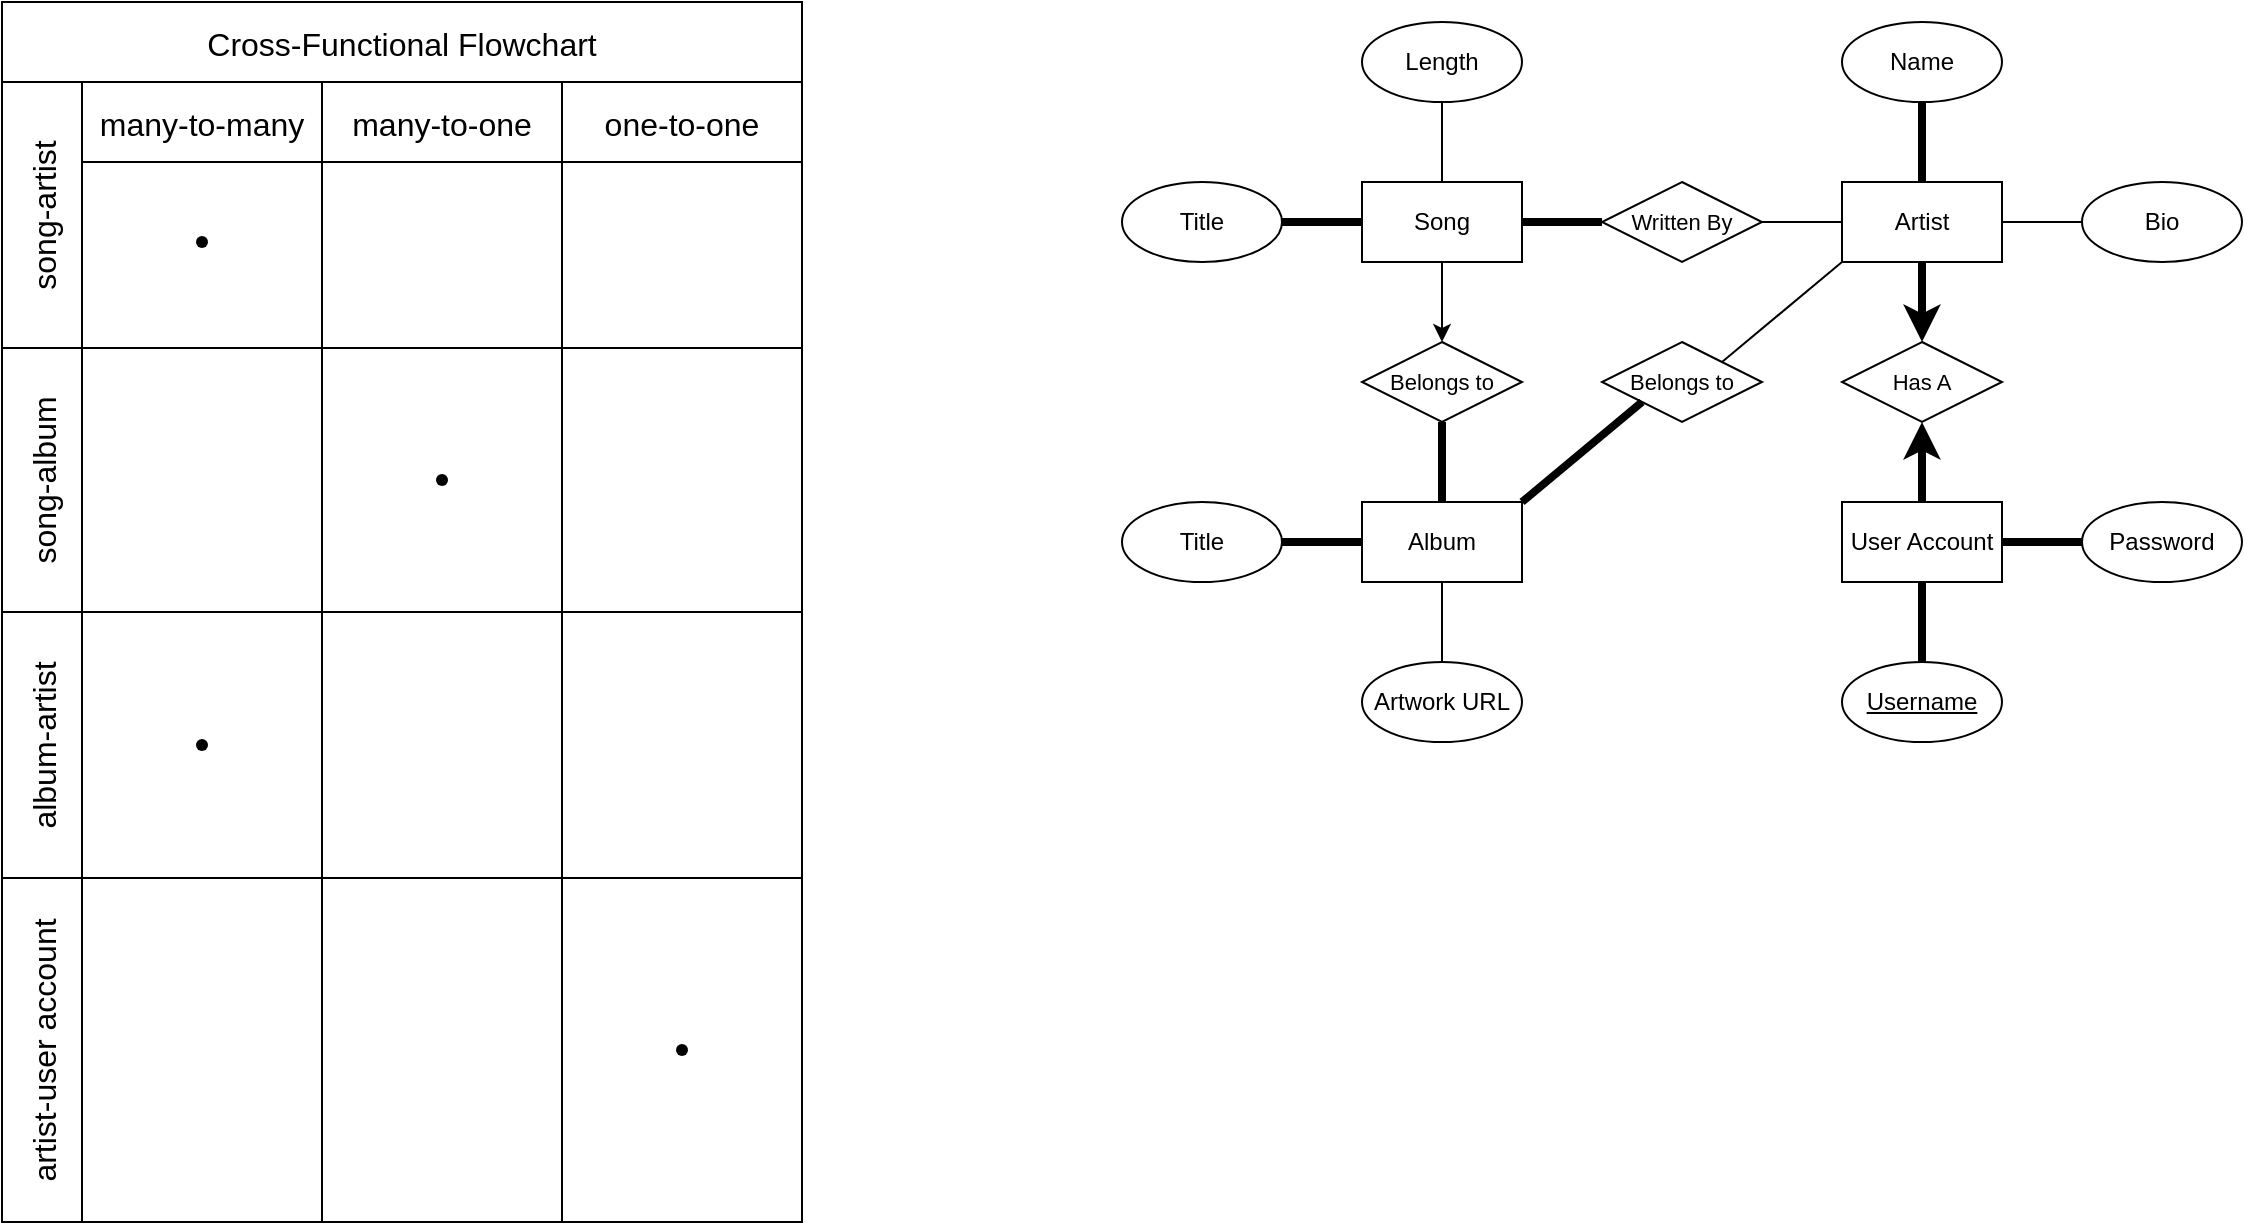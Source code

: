 <mxfile>
    <diagram id="92PUE27hI0z82dehjiVi" name="Page-1">
        <mxGraphModel dx="2028" dy="-321" grid="1" gridSize="10" guides="1" tooltips="1" connect="1" arrows="1" fold="1" page="1" pageScale="1" pageWidth="850" pageHeight="1100" math="0" shadow="0">
            <root>
                <mxCell id="0"/>
                <mxCell id="1" parent="0"/>
                <mxCell id="126" value="Song" style="rounded=0;whiteSpace=wrap;html=1;" parent="1" vertex="1">
                    <mxGeometry x="280" y="1320" width="80" height="40" as="geometry"/>
                </mxCell>
                <mxCell id="127" style="edgeStyle=orthogonalEdgeStyle;rounded=0;orthogonalLoop=1;jettySize=auto;html=1;exitX=1;exitY=0.5;exitDx=0;exitDy=0;entryX=0;entryY=0.5;entryDx=0;entryDy=0;endArrow=none;endFill=0;strokeWidth=4;" parent="1" source="128" target="126" edge="1">
                    <mxGeometry relative="1" as="geometry"/>
                </mxCell>
                <mxCell id="128" value="Title" style="ellipse;whiteSpace=wrap;html=1;" parent="1" vertex="1">
                    <mxGeometry x="160" y="1320" width="80" height="40" as="geometry"/>
                </mxCell>
                <mxCell id="129" style="edgeStyle=orthogonalEdgeStyle;rounded=0;orthogonalLoop=1;jettySize=auto;html=1;exitX=0.5;exitY=1;exitDx=0;exitDy=0;entryX=0.5;entryY=0;entryDx=0;entryDy=0;endArrow=none;endFill=0;" parent="1" source="130" target="126" edge="1">
                    <mxGeometry relative="1" as="geometry"/>
                </mxCell>
                <mxCell id="130" value="Length" style="ellipse;whiteSpace=wrap;html=1;" parent="1" vertex="1">
                    <mxGeometry x="280" y="1240" width="80" height="40" as="geometry"/>
                </mxCell>
                <mxCell id="131" value="" style="edgeStyle=orthogonalEdgeStyle;rounded=0;orthogonalLoop=1;jettySize=auto;html=1;endArrow=none;endFill=0;exitX=0.5;exitY=0;exitDx=0;exitDy=0;startArrow=classic;startFill=1;" parent="1" source="132" target="126" edge="1">
                    <mxGeometry relative="1" as="geometry">
                        <mxPoint x="320" y="1400" as="sourcePoint"/>
                    </mxGeometry>
                </mxCell>
                <mxCell id="132" value="&lt;font style=&quot;font-size: 11px&quot;&gt;Belongs to&lt;/font&gt;" style="rhombus;whiteSpace=wrap;html=1;" parent="1" vertex="1">
                    <mxGeometry x="280" y="1400" width="80" height="40" as="geometry"/>
                </mxCell>
                <mxCell id="133" value="" style="edgeStyle=none;rounded=0;orthogonalLoop=1;jettySize=auto;html=1;endArrow=none;endFill=0;strokeWidth=4;" parent="1" source="134" target="132" edge="1">
                    <mxGeometry relative="1" as="geometry"/>
                </mxCell>
                <mxCell id="134" value="Album" style="rounded=0;whiteSpace=wrap;html=1;" parent="1" vertex="1">
                    <mxGeometry x="280" y="1480" width="80" height="40" as="geometry"/>
                </mxCell>
                <mxCell id="135" value="" style="edgeStyle=none;rounded=0;orthogonalLoop=1;jettySize=auto;html=1;endArrow=none;endFill=0;strokeWidth=4;" parent="1" source="136" target="134" edge="1">
                    <mxGeometry relative="1" as="geometry"/>
                </mxCell>
                <mxCell id="136" value="Title" style="ellipse;whiteSpace=wrap;html=1;" parent="1" vertex="1">
                    <mxGeometry x="160" y="1480" width="80" height="40" as="geometry"/>
                </mxCell>
                <mxCell id="137" value="" style="edgeStyle=none;rounded=0;orthogonalLoop=1;jettySize=auto;html=1;endArrow=none;endFill=0;" parent="1" source="138" target="134" edge="1">
                    <mxGeometry relative="1" as="geometry"/>
                </mxCell>
                <mxCell id="138" value="Artwork URL" style="ellipse;whiteSpace=wrap;html=1;" parent="1" vertex="1">
                    <mxGeometry x="280" y="1560" width="80" height="40" as="geometry"/>
                </mxCell>
                <mxCell id="139" value="" style="edgeStyle=none;rounded=0;orthogonalLoop=1;jettySize=auto;html=1;endArrow=none;endFill=0;strokeWidth=4;" parent="1" source="140" target="126" edge="1">
                    <mxGeometry relative="1" as="geometry"/>
                </mxCell>
                <mxCell id="140" value="&lt;font style=&quot;font-size: 11px&quot;&gt;Written By&lt;/font&gt;" style="rhombus;whiteSpace=wrap;html=1;" parent="1" vertex="1">
                    <mxGeometry x="400" y="1320" width="80" height="40" as="geometry"/>
                </mxCell>
                <mxCell id="141" value="" style="edgeStyle=none;rounded=0;orthogonalLoop=1;jettySize=auto;html=1;endArrow=none;endFill=0;fontStyle=0" parent="1" source="142" target="140" edge="1">
                    <mxGeometry relative="1" as="geometry"/>
                </mxCell>
                <mxCell id="142" value="Artist" style="rounded=0;whiteSpace=wrap;html=1;" parent="1" vertex="1">
                    <mxGeometry x="520" y="1320" width="80" height="40" as="geometry"/>
                </mxCell>
                <mxCell id="143" value="" style="edgeStyle=none;rounded=0;orthogonalLoop=1;jettySize=auto;html=1;endArrow=none;endFill=0;strokeWidth=4;" parent="1" target="142" edge="1">
                    <mxGeometry relative="1" as="geometry">
                        <mxPoint x="560" y="1280" as="sourcePoint"/>
                    </mxGeometry>
                </mxCell>
                <mxCell id="144" value="Name" style="ellipse;whiteSpace=wrap;html=1;" parent="1" vertex="1">
                    <mxGeometry x="520" y="1240" width="80" height="40" as="geometry"/>
                </mxCell>
                <mxCell id="145" value="" style="edgeStyle=none;rounded=0;orthogonalLoop=1;jettySize=auto;html=1;endArrow=none;endFill=0;strokeWidth=1;" parent="1" source="146" target="142" edge="1">
                    <mxGeometry relative="1" as="geometry"/>
                </mxCell>
                <mxCell id="146" value="Bio" style="ellipse;whiteSpace=wrap;html=1;" parent="1" vertex="1">
                    <mxGeometry x="640" y="1320" width="80" height="40" as="geometry"/>
                </mxCell>
                <mxCell id="155" value="&lt;font style=&quot;font-size: 11px&quot;&gt;Has A&lt;/font&gt;" style="rhombus;whiteSpace=wrap;html=1;" parent="1" vertex="1">
                    <mxGeometry x="520" y="1400" width="80" height="40" as="geometry"/>
                </mxCell>
                <mxCell id="156" value="" style="edgeStyle=none;rounded=0;orthogonalLoop=1;jettySize=auto;html=1;endArrow=classic;endFill=1;strokeWidth=4;" parent="1" source="157" target="155" edge="1">
                    <mxGeometry relative="1" as="geometry"/>
                </mxCell>
                <mxCell id="157" value="User Account" style="rounded=0;whiteSpace=wrap;html=1;" parent="1" vertex="1">
                    <mxGeometry x="520" y="1480" width="80" height="40" as="geometry"/>
                </mxCell>
                <mxCell id="158" style="edgeStyle=none;rounded=0;orthogonalLoop=1;jettySize=auto;html=1;entryX=0.5;entryY=1;entryDx=0;entryDy=0;endArrow=none;endFill=0;strokeWidth=4;" parent="1" target="157" edge="1">
                    <mxGeometry relative="1" as="geometry">
                        <mxPoint x="560" y="1560" as="sourcePoint"/>
                    </mxGeometry>
                </mxCell>
                <mxCell id="159" value="&lt;u&gt;Username&lt;/u&gt;" style="ellipse;whiteSpace=wrap;html=1;" parent="1" vertex="1">
                    <mxGeometry x="520" y="1560" width="80" height="40" as="geometry"/>
                </mxCell>
                <mxCell id="160" style="edgeStyle=none;rounded=0;orthogonalLoop=1;jettySize=auto;html=1;exitX=0;exitY=0.5;exitDx=0;exitDy=0;entryX=1;entryY=0.5;entryDx=0;entryDy=0;endArrow=none;endFill=0;strokeWidth=4;" parent="1" source="161" target="157" edge="1">
                    <mxGeometry relative="1" as="geometry"/>
                </mxCell>
                <mxCell id="161" value="Password" style="ellipse;whiteSpace=wrap;html=1;" parent="1" vertex="1">
                    <mxGeometry x="640" y="1480" width="80" height="40" as="geometry"/>
                </mxCell>
                <mxCell id="163" value="&lt;font style=&quot;font-size: 11px&quot;&gt;Belongs to&lt;/font&gt;" style="rhombus;whiteSpace=wrap;html=1;" vertex="1" parent="1">
                    <mxGeometry x="400" y="1400" width="80" height="40" as="geometry"/>
                </mxCell>
                <mxCell id="165" value="" style="edgeStyle=none;rounded=0;orthogonalLoop=1;jettySize=auto;html=1;endArrow=none;endFill=0;strokeWidth=4;exitX=1;exitY=0;exitDx=0;exitDy=0;entryX=0;entryY=1;entryDx=0;entryDy=0;" edge="1" parent="1" source="134" target="163">
                    <mxGeometry relative="1" as="geometry">
                        <mxPoint x="330" y="1490" as="sourcePoint"/>
                        <mxPoint x="330" y="1450" as="targetPoint"/>
                        <Array as="points"/>
                    </mxGeometry>
                </mxCell>
                <mxCell id="166" value="" style="edgeStyle=none;rounded=0;orthogonalLoop=1;jettySize=auto;html=1;endArrow=none;endFill=0;fontStyle=0;exitX=0;exitY=1;exitDx=0;exitDy=0;entryX=1;entryY=0;entryDx=0;entryDy=0;" edge="1" parent="1" source="142" target="163">
                    <mxGeometry relative="1" as="geometry">
                        <mxPoint x="530" y="1350" as="sourcePoint"/>
                        <mxPoint x="490" y="1350" as="targetPoint"/>
                    </mxGeometry>
                </mxCell>
                <mxCell id="167" value="" style="edgeStyle=none;rounded=0;orthogonalLoop=1;jettySize=auto;html=1;endArrow=classic;endFill=1;strokeWidth=4;exitX=0.5;exitY=1;exitDx=0;exitDy=0;entryX=0.5;entryY=0;entryDx=0;entryDy=0;" edge="1" parent="1" source="142" target="155">
                    <mxGeometry relative="1" as="geometry">
                        <mxPoint x="570" y="1490" as="sourcePoint"/>
                        <mxPoint x="570" y="1450" as="targetPoint"/>
                    </mxGeometry>
                </mxCell>
                <mxCell id="168" value="Cross-Functional Flowchart" style="shape=table;childLayout=tableLayout;startSize=40;collapsible=0;recursiveResize=0;expand=0;fontSize=16;" vertex="1" parent="1">
                    <mxGeometry x="-400" y="1230" width="400" height="610" as="geometry"/>
                </mxCell>
                <mxCell id="169" value="song-artist" style="shape=tableRow;horizontal=0;swimlaneHead=0;swimlaneBody=0;top=0;left=0;strokeColor=inherit;bottom=0;right=0;dropTarget=0;fontStyle=0;fillColor=none;points=[[0,0.5],[1,0.5]];portConstraint=eastwest;startSize=40;collapsible=0;recursiveResize=0;expand=0;fontSize=16;" vertex="1" parent="168">
                    <mxGeometry y="40" width="400" height="133" as="geometry"/>
                </mxCell>
                <mxCell id="170" value="many-to-many" style="swimlane;swimlaneHead=0;swimlaneBody=0;fontStyle=0;strokeColor=inherit;connectable=0;fillColor=none;startSize=40;collapsible=0;recursiveResize=0;expand=0;fontSize=16;" vertex="1" parent="169">
                    <mxGeometry x="40" width="120" height="133" as="geometry">
                        <mxRectangle width="120" height="133" as="alternateBounds"/>
                    </mxGeometry>
                </mxCell>
                <mxCell id="193" value="" style="shape=waypoint;sketch=0;fillStyle=solid;size=6;pointerEvents=1;points=[];fillColor=none;resizable=0;rotatable=0;perimeter=centerPerimeter;snapToPoint=1;" vertex="1" parent="170">
                    <mxGeometry x="50" y="70" width="20" height="20" as="geometry"/>
                </mxCell>
                <mxCell id="171" value="many-to-one" style="swimlane;swimlaneHead=0;swimlaneBody=0;fontStyle=0;strokeColor=inherit;connectable=0;fillColor=none;startSize=40;collapsible=0;recursiveResize=0;expand=0;fontSize=16;" vertex="1" parent="169">
                    <mxGeometry x="160" width="120" height="133" as="geometry">
                        <mxRectangle width="120" height="133" as="alternateBounds"/>
                    </mxGeometry>
                </mxCell>
                <mxCell id="172" value="one-to-one" style="swimlane;swimlaneHead=0;swimlaneBody=0;fontStyle=0;strokeColor=inherit;connectable=0;fillColor=none;startSize=40;collapsible=0;recursiveResize=0;expand=0;fontSize=16;" vertex="1" parent="169">
                    <mxGeometry x="280" width="120" height="133" as="geometry">
                        <mxRectangle width="120" height="133" as="alternateBounds"/>
                    </mxGeometry>
                </mxCell>
                <mxCell id="173" value="song-album" style="shape=tableRow;horizontal=0;swimlaneHead=0;swimlaneBody=0;top=0;left=0;strokeColor=inherit;bottom=0;right=0;dropTarget=0;fontStyle=0;fillColor=none;points=[[0,0.5],[1,0.5]];portConstraint=eastwest;startSize=40;collapsible=0;recursiveResize=0;expand=0;fontSize=16;" vertex="1" parent="168">
                    <mxGeometry y="173" width="400" height="132" as="geometry"/>
                </mxCell>
                <mxCell id="174" value="" style="swimlane;swimlaneHead=0;swimlaneBody=0;fontStyle=0;connectable=0;strokeColor=inherit;fillColor=none;startSize=0;collapsible=0;recursiveResize=0;expand=0;fontSize=16;" vertex="1" parent="173">
                    <mxGeometry x="40" width="120" height="132" as="geometry">
                        <mxRectangle width="120" height="132" as="alternateBounds"/>
                    </mxGeometry>
                </mxCell>
                <mxCell id="175" value="" style="swimlane;swimlaneHead=0;swimlaneBody=0;fontStyle=0;connectable=0;strokeColor=inherit;fillColor=none;startSize=0;collapsible=0;recursiveResize=0;expand=0;fontSize=16;" vertex="1" parent="173">
                    <mxGeometry x="160" width="120" height="132" as="geometry">
                        <mxRectangle width="120" height="132" as="alternateBounds"/>
                    </mxGeometry>
                </mxCell>
                <mxCell id="191" value="" style="shape=waypoint;sketch=0;fillStyle=solid;size=6;pointerEvents=1;points=[];fillColor=none;resizable=0;rotatable=0;perimeter=centerPerimeter;snapToPoint=1;" vertex="1" parent="175">
                    <mxGeometry x="50" y="56" width="20" height="20" as="geometry"/>
                </mxCell>
                <mxCell id="176" value="" style="swimlane;swimlaneHead=0;swimlaneBody=0;fontStyle=0;connectable=0;strokeColor=inherit;fillColor=none;startSize=0;collapsible=0;recursiveResize=0;expand=0;fontSize=16;" vertex="1" parent="173">
                    <mxGeometry x="280" width="120" height="132" as="geometry">
                        <mxRectangle width="120" height="132" as="alternateBounds"/>
                    </mxGeometry>
                </mxCell>
                <mxCell id="177" value="album-artist" style="shape=tableRow;horizontal=0;swimlaneHead=0;swimlaneBody=0;top=0;left=0;strokeColor=inherit;bottom=0;right=0;dropTarget=0;fontStyle=0;fillColor=none;points=[[0,0.5],[1,0.5]];portConstraint=eastwest;startSize=40;collapsible=0;recursiveResize=0;expand=0;fontSize=16;" vertex="1" parent="168">
                    <mxGeometry y="305" width="400" height="133" as="geometry"/>
                </mxCell>
                <mxCell id="178" value="" style="swimlane;swimlaneHead=0;swimlaneBody=0;fontStyle=0;connectable=0;strokeColor=inherit;fillColor=none;startSize=0;collapsible=0;recursiveResize=0;expand=0;fontSize=16;" vertex="1" parent="177">
                    <mxGeometry x="40" width="120" height="133" as="geometry">
                        <mxRectangle width="120" height="133" as="alternateBounds"/>
                    </mxGeometry>
                </mxCell>
                <mxCell id="192" value="" style="shape=waypoint;sketch=0;fillStyle=solid;size=6;pointerEvents=1;points=[];fillColor=none;resizable=0;rotatable=0;perimeter=centerPerimeter;snapToPoint=1;" vertex="1" parent="178">
                    <mxGeometry x="50" y="56.5" width="20" height="20" as="geometry"/>
                </mxCell>
                <mxCell id="179" value="" style="swimlane;swimlaneHead=0;swimlaneBody=0;fontStyle=0;connectable=0;strokeColor=inherit;fillColor=none;startSize=0;collapsible=0;recursiveResize=0;expand=0;fontSize=16;" vertex="1" parent="177">
                    <mxGeometry x="160" width="120" height="133" as="geometry">
                        <mxRectangle width="120" height="133" as="alternateBounds"/>
                    </mxGeometry>
                </mxCell>
                <mxCell id="180" value="" style="swimlane;swimlaneHead=0;swimlaneBody=0;fontStyle=0;connectable=0;strokeColor=inherit;fillColor=none;startSize=0;collapsible=0;recursiveResize=0;expand=0;fontSize=16;" vertex="1" parent="177">
                    <mxGeometry x="280" width="120" height="133" as="geometry">
                        <mxRectangle width="120" height="133" as="alternateBounds"/>
                    </mxGeometry>
                </mxCell>
                <mxCell id="182" value="artist-user account" style="shape=tableRow;horizontal=0;swimlaneHead=0;swimlaneBody=0;top=0;left=0;strokeColor=inherit;bottom=0;right=0;dropTarget=0;fontStyle=0;fillColor=none;points=[[0,0.5],[1,0.5]];portConstraint=eastwest;startSize=40;collapsible=0;recursiveResize=0;expand=0;fontSize=16;" vertex="1" parent="168">
                    <mxGeometry y="438" width="400" height="172" as="geometry"/>
                </mxCell>
                <mxCell id="183" style="swimlane;swimlaneHead=0;swimlaneBody=0;fontStyle=0;connectable=0;strokeColor=inherit;fillColor=none;startSize=0;collapsible=0;recursiveResize=0;expand=0;fontSize=16;" vertex="1" parent="182">
                    <mxGeometry x="40" width="120" height="172" as="geometry">
                        <mxRectangle width="120" height="172" as="alternateBounds"/>
                    </mxGeometry>
                </mxCell>
                <mxCell id="184" style="swimlane;swimlaneHead=0;swimlaneBody=0;fontStyle=0;connectable=0;strokeColor=inherit;fillColor=none;startSize=0;collapsible=0;recursiveResize=0;expand=0;fontSize=16;" vertex="1" parent="182">
                    <mxGeometry x="160" width="120" height="172" as="geometry">
                        <mxRectangle width="120" height="172" as="alternateBounds"/>
                    </mxGeometry>
                </mxCell>
                <mxCell id="185" style="swimlane;swimlaneHead=0;swimlaneBody=0;fontStyle=0;connectable=0;strokeColor=inherit;fillColor=none;startSize=0;collapsible=0;recursiveResize=0;expand=0;fontSize=16;" vertex="1" parent="182">
                    <mxGeometry x="280" width="120" height="172" as="geometry">
                        <mxRectangle width="120" height="172" as="alternateBounds"/>
                    </mxGeometry>
                </mxCell>
                <mxCell id="190" value="" style="shape=waypoint;sketch=0;fillStyle=solid;size=6;pointerEvents=1;points=[];fillColor=none;resizable=0;rotatable=0;perimeter=centerPerimeter;snapToPoint=1;" vertex="1" parent="185">
                    <mxGeometry x="50" y="76" width="20" height="20" as="geometry"/>
                </mxCell>
            </root>
        </mxGraphModel>
    </diagram>
</mxfile>